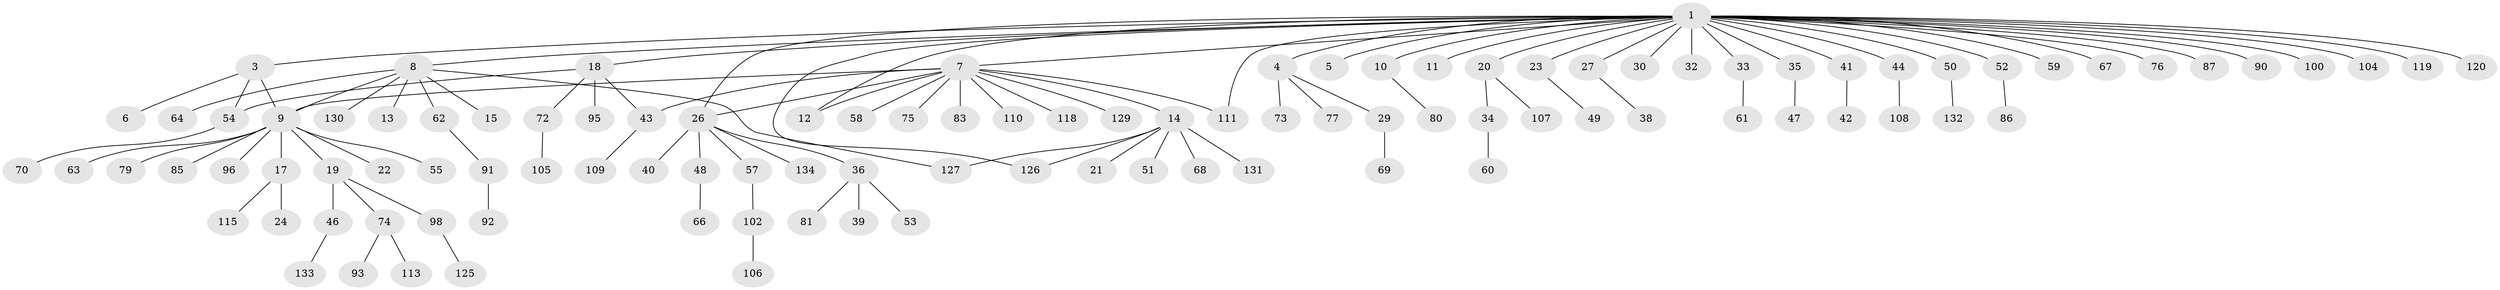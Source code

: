 // original degree distribution, {24: 0.007407407407407408, 11: 0.007407407407407408, 5: 0.044444444444444446, 1: 0.5777777777777777, 12: 0.007407407407407408, 9: 0.007407407407407408, 8: 0.014814814814814815, 2: 0.22962962962962963, 4: 0.02962962962962963, 3: 0.07407407407407407}
// Generated by graph-tools (version 1.1) at 2025/11/02/27/25 16:11:11]
// undirected, 105 vertices, 113 edges
graph export_dot {
graph [start="1"]
  node [color=gray90,style=filled];
  1 [super="+2"];
  3 [super="+82"];
  4 [super="+78"];
  5;
  6;
  7 [super="+25"];
  8 [super="+56"];
  9 [super="+16"];
  10;
  11;
  12;
  13;
  14 [super="+121"];
  15 [super="+84"];
  17 [super="+71"];
  18 [super="+31"];
  19 [super="+88"];
  20 [super="+94"];
  21;
  22 [super="+28"];
  23;
  24;
  26 [super="+37"];
  27;
  29;
  30;
  32;
  33;
  34;
  35;
  36 [super="+112"];
  38 [super="+65"];
  39;
  40;
  41 [super="+117"];
  42;
  43 [super="+45"];
  44;
  46 [super="+101"];
  47 [super="+89"];
  48;
  49 [super="+97"];
  50 [super="+99"];
  51;
  52;
  53;
  54;
  55;
  57 [super="+128"];
  58;
  59 [super="+116"];
  60;
  61;
  62;
  63;
  64;
  66;
  67;
  68;
  69 [super="+103"];
  70 [super="+123"];
  72;
  73;
  74;
  75;
  76;
  77;
  79;
  80;
  81;
  83;
  85;
  86;
  87;
  90;
  91 [super="+114"];
  92 [super="+122"];
  93;
  95;
  96;
  98;
  100;
  102;
  104;
  105;
  106;
  107;
  108 [super="+135"];
  109;
  110;
  111;
  113;
  115;
  118 [super="+124"];
  119;
  120;
  125;
  126;
  127;
  129;
  130;
  131;
  132;
  133;
  134;
  1 -- 4;
  1 -- 7;
  1 -- 10;
  1 -- 11;
  1 -- 20;
  1 -- 23;
  1 -- 26;
  1 -- 27;
  1 -- 30;
  1 -- 33;
  1 -- 35;
  1 -- 41;
  1 -- 44;
  1 -- 52 [weight=2];
  1 -- 59;
  1 -- 67;
  1 -- 87;
  1 -- 90;
  1 -- 100;
  1 -- 104;
  1 -- 111;
  1 -- 119;
  1 -- 126;
  1 -- 32;
  1 -- 3;
  1 -- 5;
  1 -- 8;
  1 -- 12;
  1 -- 76;
  1 -- 18;
  1 -- 50;
  1 -- 120;
  3 -- 6;
  3 -- 9;
  3 -- 54;
  4 -- 29;
  4 -- 73;
  4 -- 77;
  7 -- 9;
  7 -- 12;
  7 -- 14;
  7 -- 58;
  7 -- 75;
  7 -- 83;
  7 -- 110;
  7 -- 111;
  7 -- 118;
  7 -- 129;
  7 -- 26;
  7 -- 43;
  8 -- 13;
  8 -- 15;
  8 -- 62;
  8 -- 64;
  8 -- 127;
  8 -- 130;
  8 -- 9;
  9 -- 17;
  9 -- 55;
  9 -- 79;
  9 -- 85;
  9 -- 96;
  9 -- 19;
  9 -- 22;
  9 -- 63;
  10 -- 80;
  14 -- 21;
  14 -- 51;
  14 -- 68;
  14 -- 126;
  14 -- 127;
  14 -- 131;
  17 -- 24;
  17 -- 115;
  18 -- 43;
  18 -- 72;
  18 -- 54;
  18 -- 95;
  19 -- 46;
  19 -- 74;
  19 -- 98;
  20 -- 34;
  20 -- 107;
  23 -- 49;
  26 -- 36;
  26 -- 40;
  26 -- 48;
  26 -- 134;
  26 -- 57;
  27 -- 38;
  29 -- 69;
  33 -- 61;
  34 -- 60;
  35 -- 47;
  36 -- 39;
  36 -- 53;
  36 -- 81;
  41 -- 42;
  43 -- 109;
  44 -- 108;
  46 -- 133;
  48 -- 66;
  50 -- 132;
  52 -- 86;
  54 -- 70;
  57 -- 102;
  62 -- 91;
  72 -- 105;
  74 -- 93;
  74 -- 113;
  91 -- 92;
  98 -- 125;
  102 -- 106;
}
